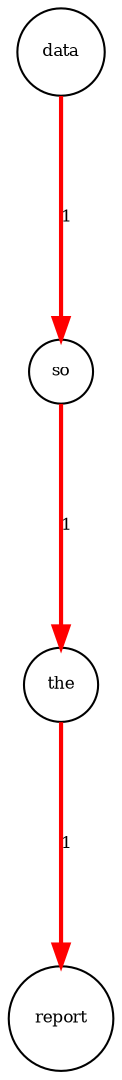 digraph G {
	graph [nodesep=0.5, ranksep=1.5, overlap=false, splines=true];
	node [shape=circle, width=0.4, height=0.4, fontsize=8];
	edge [fontsize=8];
	the [label="the"];
	data [label="data"];
	report [label="report"];
	so [label="so"];
	data -> so [label="1", color="red", penwidth=2];
	so -> the [label="1", color="red", penwidth=2];
	the -> report [label="1", color="red", penwidth=2];
}
